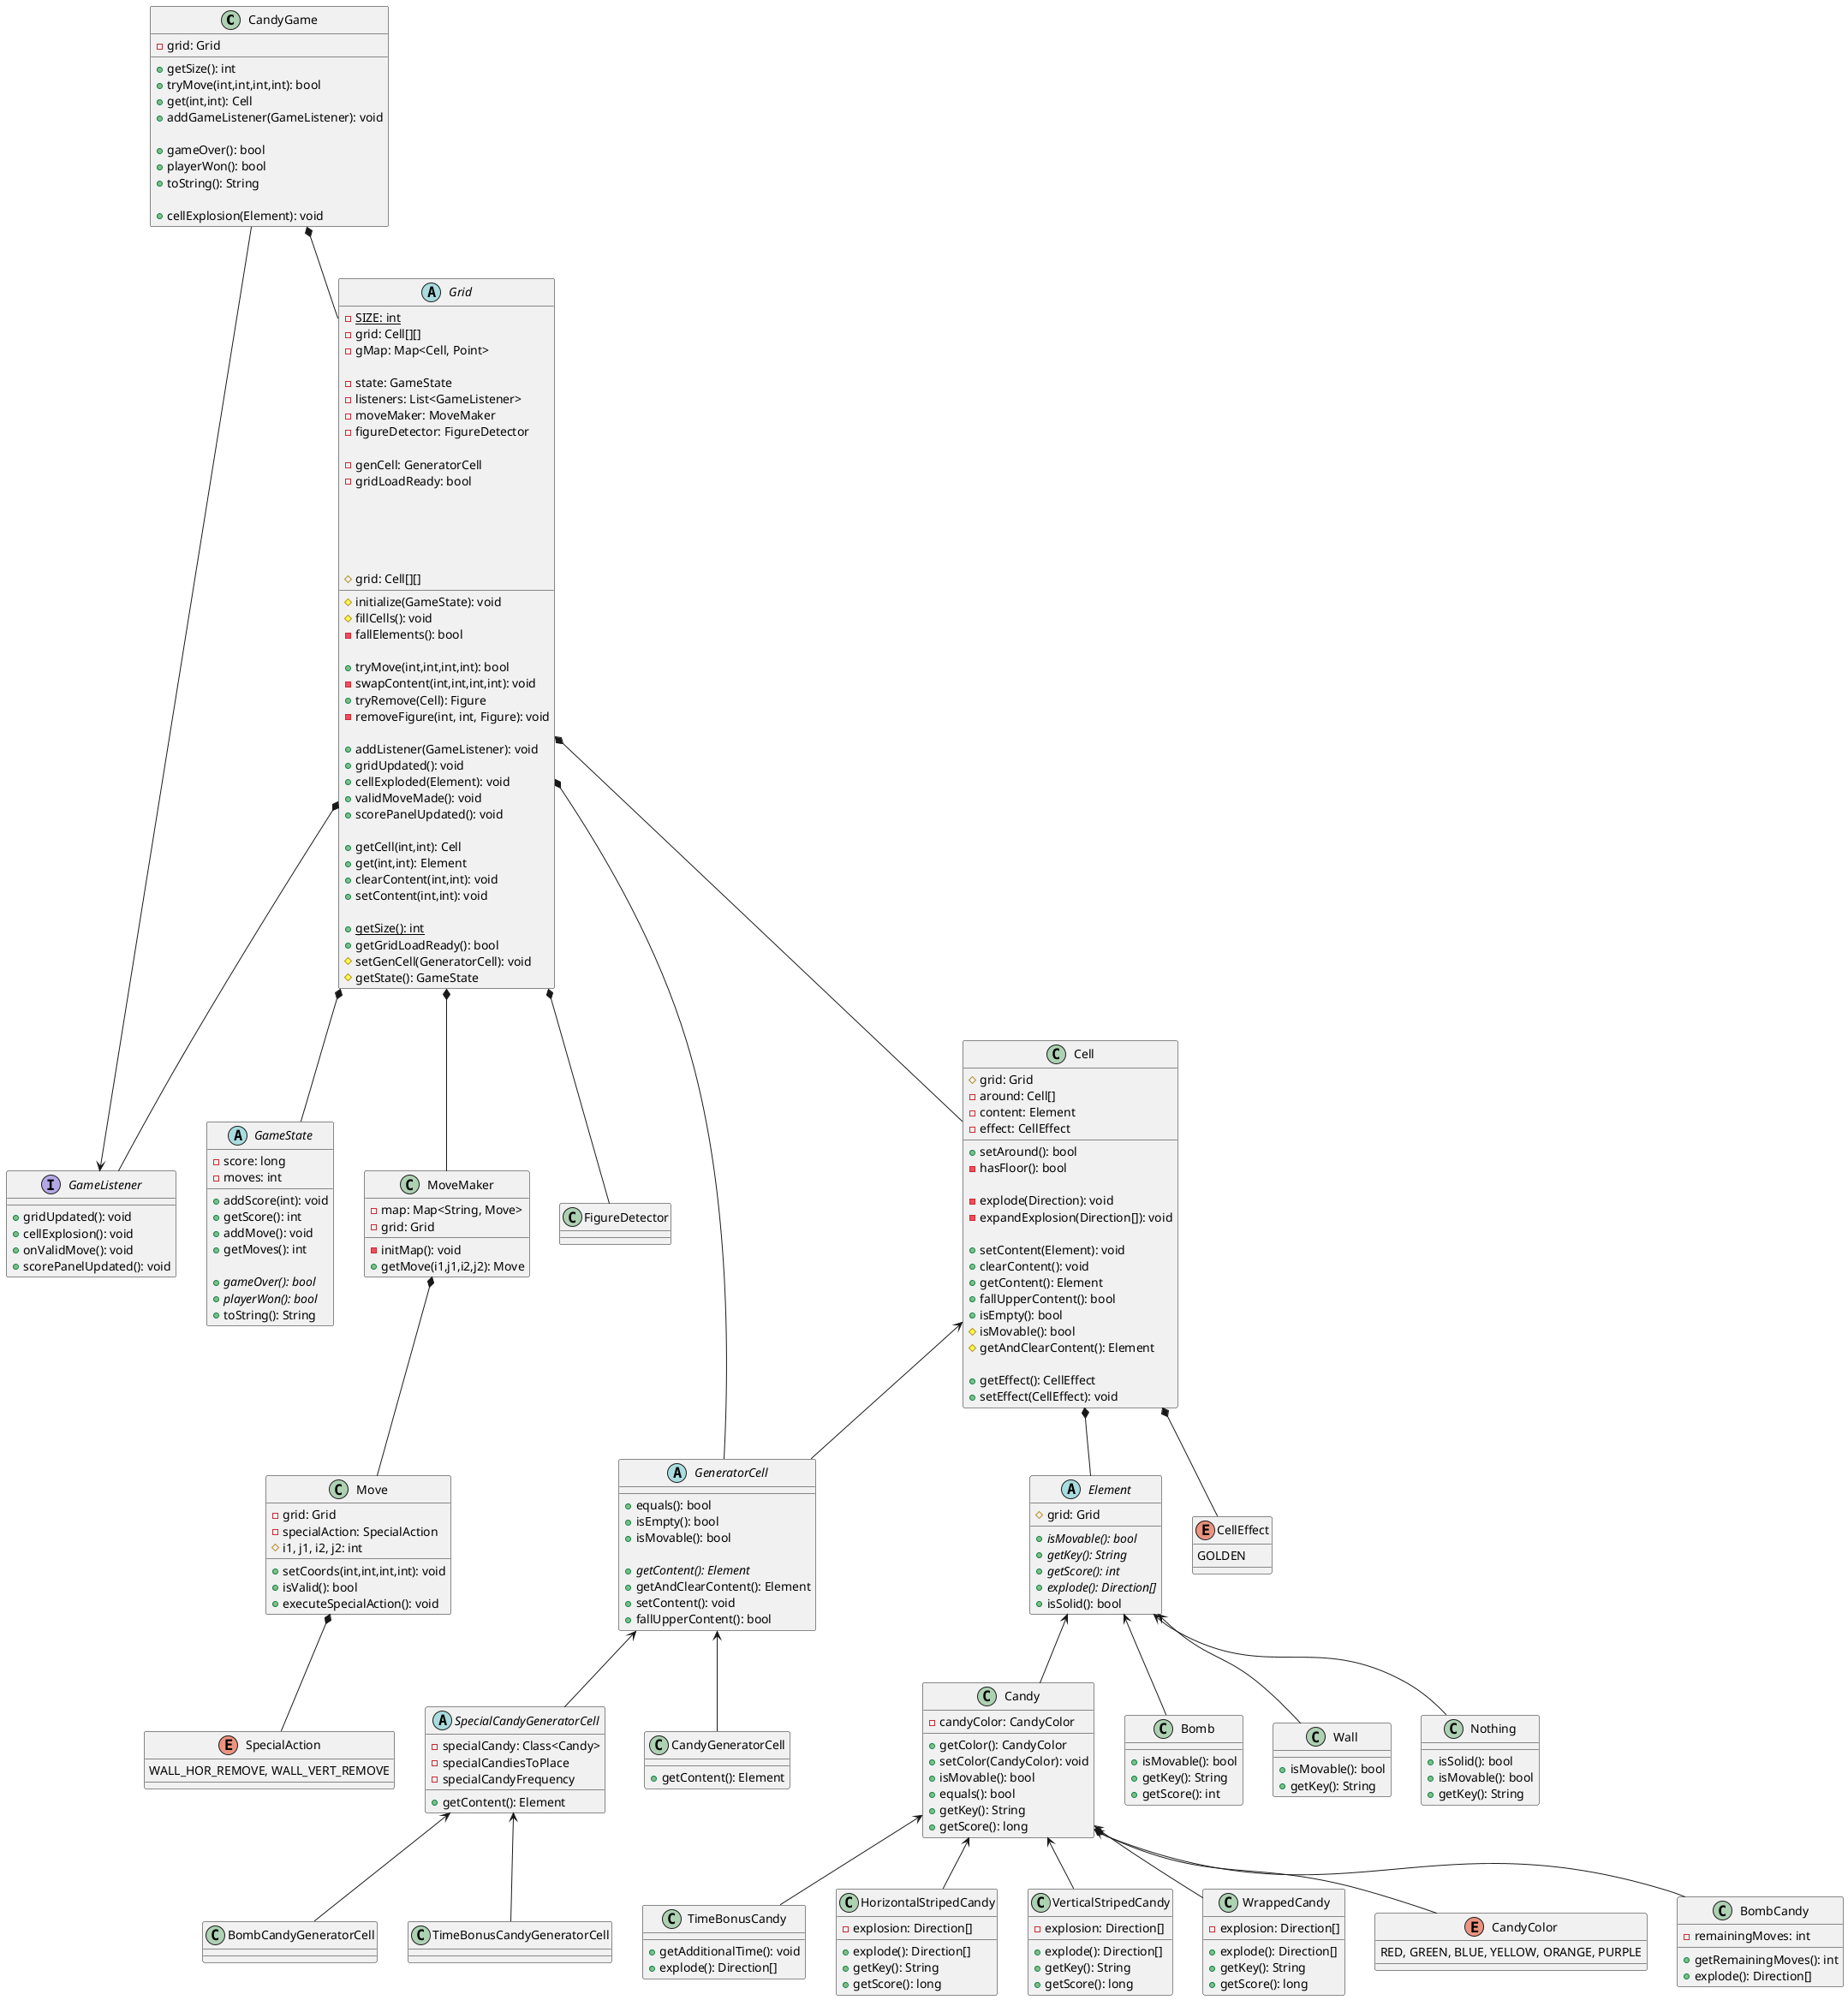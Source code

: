 @startuml

' --------------- BACKEND --------------- '

'CandyGame'

class CandyGame{
 - grid: Grid

 + getSize(): int
 + tryMove(int,int,int,int): bool
 + get(int,int): Cell
 + addGameListener(GameListener): void

 + gameOver(): bool
 + playerWon(): bool
 + toString(): String

 + cellExplosion(Element): void
}

CandyGame *-- Grid

GameListener <-- CandyGame


' Grid '

abstract class Grid{
 - {static} SIZE: int
 - grid: Cell[][]
 - gMap: Map<Cell, Point>

 - state: GameState
 - listeners: List<GameListener>
 - moveMaker: MoveMaker
 - figureDetector: FigureDetector

 - genCell: GeneratorCell
 - gridLoadReady: bool

 # initialize(GameState): void
 # fillCells(): void
 - fallElements(): bool

 + tryMove(int,int,int,int): bool
 - swapContent(int,int,int,int): void
 + tryRemove(Cell): Figure
 - removeFigure(int, int, Figure): void

 + addListener(GameListener): void
 + gridUpdated(): void
 + cellExploded(Element): void
 + validMoveMade(): void
 + scorePanelUpdated(): void

 + getCell(int,int): Cell
 + get(int,int): Element
 + clearContent(int,int): void
 + setContent(int,int): void

 + {static} getSize(): int
 + getGridLoadReady(): bool
 # grid: Cell[][]
 # setGenCell(GeneratorCell): void
 # getState(): GameState

}

Grid *-- Cell
Grid *-- GameState
Grid *-- GameListener
Grid *-- MoveMaker
Grid *-- FigureDetector
Grid *-- GeneratorCell


' GameState '

abstract class GameState{
 - score: long
 - moves: int
 + addScore(int): void
 + getScore(): int
 + addMove(): void
 + getMoves(): int

 + {abstract} gameOver(): bool
 + {abstract} playerWon(): bool
 + toString(): String
}


' GameListener '

interface GameListener{
 + gridUpdated(): void
 + cellExplosion(): void
 + onValidMove(): void
 + scorePanelUpdated(): void
}


' --------------- CELL --------------- '

' Cell '

class Cell{
 # grid: Grid
 - around: Cell[]
 - content: Element
 - effect: CellEffect

 + setAround(): bool
 - hasFloor(): bool

 - explode(Direction): void
 - expandExplosion(Direction[]): void

 + setContent(Element): void
 + clearContent(): void
 + getContent(): Element
 + fallUpperContent(): bool
 + isEmpty(): bool
 # isMovable(): bool
 # getAndClearContent(): Element

 + getEffect(): CellEffect
 + setEffect(CellEffect): void
}

Cell *-- Element
Cell *-- CellEffect


' CellEffect '

enum CellEffect{
 GOLDEN
}


' GeneratorCell '

abstract class GeneratorCell {
  + equals(): bool
  + isEmpty(): bool
  + isMovable(): bool

  + {abstract} getContent(): Element
  + getAndClearContent(): Element
  + setContent(): void
  + fallUpperContent(): bool
}

Cell <-- GeneratorCell


' CandyGeneratorCell '

class CandyGeneratorCell {
  + getContent(): Element
}

GeneratorCell <-- CandyGeneratorCell


' SpecialCandyGeneratorCell '

abstract class SpecialCandyGeneratorCell{
 - specialCandy: Class<Candy>
 - specialCandiesToPlace
 - specialCandyFrequency
 + getContent(): Element
}

GeneratorCell <-- SpecialCandyGeneratorCell


' BombCandyGeneratorCell '

class BombCandyGeneratorCell {

}

SpecialCandyGeneratorCell <-- BombCandyGeneratorCell


' TimeBonusCandyGeneratorCell '

class TimeBonusCandyGeneratorCell {

}

SpecialCandyGeneratorCell <-- TimeBonusCandyGeneratorCell



' --------------- ELEMENT --------------- '

' Element '

abstract class Element{
 # grid: Grid
 + {abstract} isMovable(): bool
 + {abstract} getKey(): String
 + {abstract} getScore(): int
 + {abstract} explode(): Direction[]
 + isSolid(): bool
}


' Bomb '

class Bomb{
 + isMovable(): bool
 + getKey(): String
 + getScore(): int
}

Element <-- Bomb


' Wall '

class Wall{
 + isMovable(): bool
 + getKey(): String
}

Element <-- Wall


' Nothing '

class Nothing{
 + isSolid(): bool
 + isMovable(): bool
 + getKey(): String
}

Element <-- Nothing


' Candy '

class Candy{
 - candyColor: CandyColor
 + getColor(): CandyColor
 + setColor(CandyColor): void
 + isMovable(): bool
 + equals(): bool
 + getKey(): String
 + getScore(): long
}

Element <-- Candy
Candy *-- CandyColor


' CandyColor '

enum CandyColor{
 RED, GREEN, BLUE, YELLOW, ORANGE, PURPLE
}


' BombCandy '

class BombCandy{
 - remainingMoves: int
 + getRemainingMoves(): int
 + explode(): Direction[]
}

Candy <-- BombCandy


' TimeBonusCandy '

class TimeBonusCandy{
 + getAdditionalTime(): void
 + explode(): Direction[]
}

Candy <-- TimeBonusCandy


' HorizontalStripedCandy '

class HorizontalStripedCandy{
 - explosion: Direction[]
 + explode(): Direction[]
 + getKey(): String
 + getScore(): long
}

Candy <-- HorizontalStripedCandy


' VerticalStripedCandy '

class VerticalStripedCandy{
 - explosion: Direction[]
 + explode(): Direction[]
 + getKey(): String
 + getScore(): long
}

Candy <-- VerticalStripedCandy


' WrappedCandy '

class WrappedCandy{
 - explosion: Direction[]
 + explode(): Direction[]
 + getKey(): String
 + getScore(): long
}

Candy <-- WrappedCandy



' --------------- MOVES --------------- '

' MoveMaker '

class MoveMaker{
 - map: Map<String, Move>
 - grid: Grid
 - initMap(): void
 + getMove(i1,j1,i2,j2): Move
}

MoveMaker *-- Move

' IRR ' MoveMaker *-- Grid


' Move '

class Move{
 - grid: Grid
 - specialAction: SpecialAction
 # i1, j1, i2, j2: int
 + setCoords(int,int,int,int): void
 + isValid(): bool
 + executeSpecialAction(): void
}

Move *-- SpecialAction


' SpecialAction '

enum SpecialAction{
 WALL_HOR_REMOVE, WALL_VERT_REMOVE
}

' IRR ' Move *-- Grid

@enduml